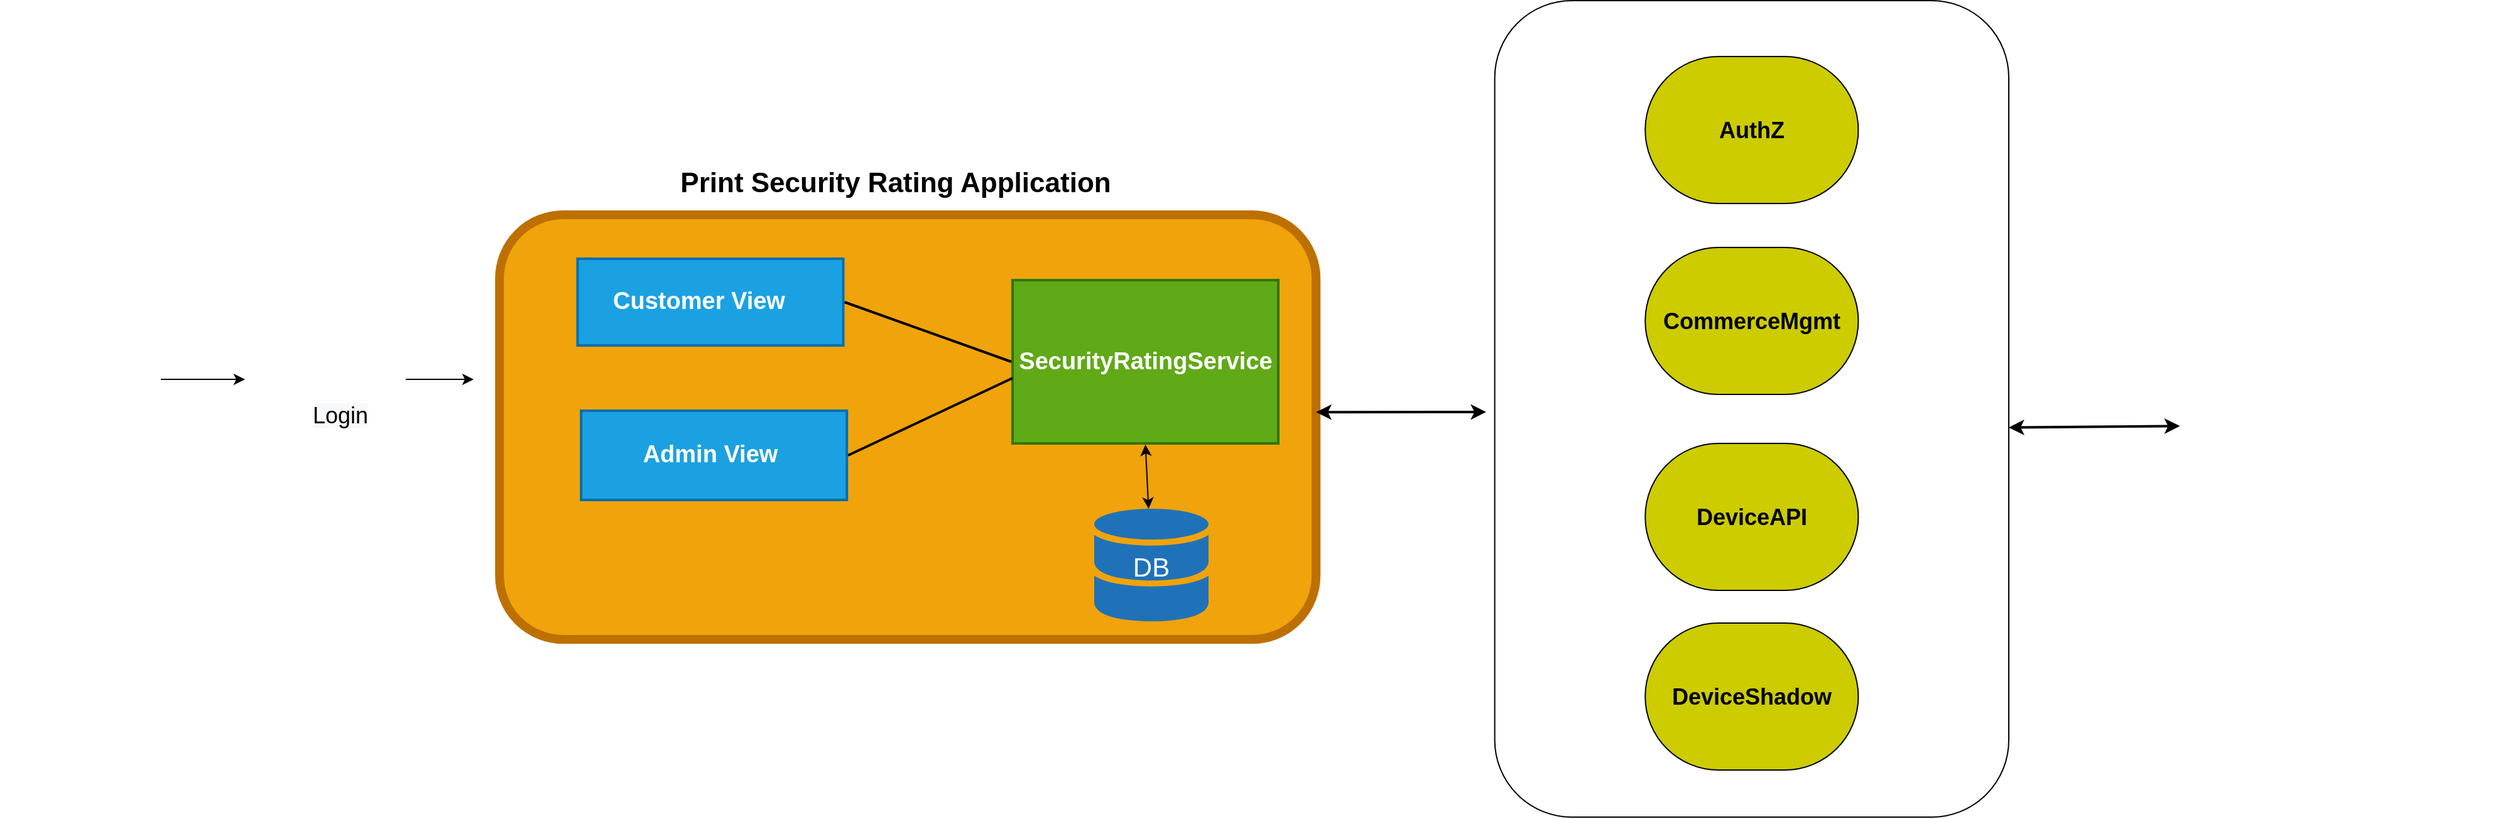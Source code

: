 <mxfile version="20.5.3" type="github">
  <diagram id="mmOVbtokAlxPiqpoXWGH" name="Page-1">
    <mxGraphModel dx="3220" dy="1323" grid="1" gridSize="13" guides="1" tooltips="1" connect="1" arrows="1" fold="1" page="1" pageScale="1" pageWidth="850" pageHeight="1100" math="0" shadow="0">
      <root>
        <mxCell id="0" />
        <mxCell id="1" parent="0" />
        <mxCell id="FBRyngB8Ks105Ayn_6fm-1" value="" style="shape=image;html=1;verticalAlign=top;verticalLabelPosition=bottom;labelBackgroundColor=#ffffff;imageAspect=0;aspect=fixed;image=https://cdn3.iconfinder.com/data/icons/snowish/128x128/devices/printer.png" parent="1" vertex="1">
          <mxGeometry x="1183" y="492.5" width="260" height="260" as="geometry" />
        </mxCell>
        <mxCell id="FBRyngB8Ks105Ayn_6fm-47" value="" style="rounded=1;whiteSpace=wrap;html=1;sketch=0;fontSize=18;strokeWidth=7;fillColor=#f0a30a;strokeColor=#BD7000;fontColor=#000000;" parent="1" vertex="1">
          <mxGeometry x="-148.4" y="468" width="650" height="338" as="geometry" />
        </mxCell>
        <mxCell id="FBRyngB8Ks105Ayn_6fm-48" value="" style="rounded=0;whiteSpace=wrap;html=1;sketch=0;strokeColor=#006EAF;fontSize=18;fillColor=#1ba1e2;strokeWidth=2;perimeterSpacing=1;fontColor=#ffffff;" parent="1" vertex="1">
          <mxGeometry x="-86.25" y="503" width="211.5" height="69" as="geometry" />
        </mxCell>
        <mxCell id="FBRyngB8Ks105Ayn_6fm-49" value="" style="rounded=0;whiteSpace=wrap;html=1;sketch=0;strokeColor=#006EAF;fontSize=18;fillColor=#1ba1e2;strokeWidth=2;perimeterSpacing=1;fontColor=#ffffff;" parent="1" vertex="1">
          <mxGeometry x="-83.4" y="624" width="211.5" height="71" as="geometry" />
        </mxCell>
        <mxCell id="FBRyngB8Ks105Ayn_6fm-50" value="&lt;p style=&quot;line-height: 140%;&quot;&gt;&lt;font color=&quot;#ffffff&quot; size=&quot;1&quot; style=&quot;&quot;&gt;&lt;b style=&quot;font-size: 19px;&quot;&gt;Admin View&lt;/b&gt;&lt;/font&gt;&lt;/p&gt;" style="text;html=1;strokeColor=none;fillColor=none;align=center;verticalAlign=middle;whiteSpace=wrap;rounded=0;sketch=0;" parent="1" vertex="1">
          <mxGeometry x="-52" y="624" width="143" height="71" as="geometry" />
        </mxCell>
        <mxCell id="FBRyngB8Ks105Ayn_6fm-51" value="&lt;p style=&quot;line-height: 140%;&quot;&gt;&lt;b style=&quot;&quot;&gt;&lt;font color=&quot;#ffffff&quot; style=&quot;font-size: 19px;&quot;&gt;Customer View&lt;/font&gt;&lt;/b&gt;&lt;/p&gt;" style="text;html=1;strokeColor=none;fillColor=none;align=center;verticalAlign=middle;whiteSpace=wrap;rounded=0;sketch=0;" parent="1" vertex="1">
          <mxGeometry x="-70.4" y="522.5" width="161.4" height="30" as="geometry" />
        </mxCell>
        <mxCell id="FBRyngB8Ks105Ayn_6fm-52" value="&lt;p style=&quot;line-height: 130%;&quot;&gt;&lt;font size=&quot;1&quot; style=&quot;&quot;&gt;&lt;span style=&quot;font-size: 22px;&quot;&gt;&lt;b style=&quot;&quot;&gt;Print Security Rating Application&lt;/b&gt;&lt;/span&gt;&lt;/font&gt;&lt;/p&gt;" style="text;html=1;strokeColor=none;fillColor=none;align=center;verticalAlign=middle;whiteSpace=wrap;rounded=0;sketch=0;" parent="1" vertex="1">
          <mxGeometry x="-15" y="429" width="364" height="30" as="geometry" />
        </mxCell>
        <mxCell id="uluYc-aOjMHXedr_TVlP-1" style="edgeStyle=orthogonalEdgeStyle;rounded=0;orthogonalLoop=1;jettySize=auto;html=1;entryX=1;entryY=0.5;entryDx=0;entryDy=0;fontSize=13;" edge="1" parent="1" source="FBRyngB8Ks105Ayn_6fm-55" target="FBRyngB8Ks105Ayn_6fm-56">
          <mxGeometry relative="1" as="geometry" />
        </mxCell>
        <mxCell id="FBRyngB8Ks105Ayn_6fm-55" value="" style="shape=image;html=1;verticalAlign=top;verticalLabelPosition=bottom;labelBackgroundColor=#ffffff;imageAspect=0;aspect=fixed;image=https://cdn1.iconfinder.com/data/icons/100-basic-for-user-interface/32/79-users-128.png;sketch=0;strokeColor=#000000;fontSize=18;fillColor=#9AC7BF;" parent="1" vertex="1">
          <mxGeometry x="-546" y="535" width="128" height="128" as="geometry" />
        </mxCell>
        <mxCell id="uluYc-aOjMHXedr_TVlP-14" style="edgeStyle=orthogonalEdgeStyle;rounded=0;orthogonalLoop=1;jettySize=auto;html=1;fontSize=13;fontColor=#000000;" edge="1" parent="1" source="FBRyngB8Ks105Ayn_6fm-56">
          <mxGeometry relative="1" as="geometry">
            <mxPoint x="-169" y="599.0" as="targetPoint" />
          </mxGeometry>
        </mxCell>
        <mxCell id="FBRyngB8Ks105Ayn_6fm-56" value="" style="shape=image;html=1;verticalAlign=top;verticalLabelPosition=bottom;labelBackgroundColor=#ffffff;imageAspect=0;aspect=fixed;image=https://cdn1.iconfinder.com/data/icons/heroicons-ui/24/login-128.png;sketch=0;strokeColor=#000000;fontSize=18;fillColor=#9AC7BF;direction=south;rotation=90;" parent="1" vertex="1">
          <mxGeometry x="-351" y="535" width="128" height="128" as="geometry" />
        </mxCell>
        <mxCell id="FBRyngB8Ks105Ayn_6fm-58" value="&lt;span style=&quot;color: rgb(0, 0, 0); font-family: Helvetica; font-size: 18px; font-style: normal; font-variant-ligatures: normal; font-variant-caps: normal; font-weight: 400; letter-spacing: normal; orphans: 2; text-align: center; text-indent: 0px; text-transform: none; widows: 2; word-spacing: 0px; -webkit-text-stroke-width: 0px; background-color: rgb(248, 249, 250); text-decoration-thickness: initial; text-decoration-style: initial; text-decoration-color: initial; float: none; display: inline !important;&quot;&gt;Login&lt;/span&gt;" style="text;whiteSpace=wrap;html=1;fontSize=18;" parent="1" vertex="1">
          <mxGeometry x="-299" y="611" width="143" height="52" as="geometry" />
        </mxCell>
        <mxCell id="FBRyngB8Ks105Ayn_6fm-59" value="&lt;p style=&quot;line-height: 140%;&quot;&gt;&lt;font style=&quot;font-size: 19px;&quot;&gt;&lt;b style=&quot;&quot;&gt;SecurityRatingService&lt;/b&gt;&lt;/font&gt;&lt;/p&gt;" style="rounded=0;whiteSpace=wrap;html=1;sketch=0;strokeColor=#2D7600;fontSize=18;fillColor=#60a917;strokeWidth=2;perimeterSpacing=1;fontColor=#ffffff;" parent="1" vertex="1">
          <mxGeometry x="260" y="520" width="211.5" height="130" as="geometry" />
        </mxCell>
        <mxCell id="FBRyngB8Ks105Ayn_6fm-79" value="&lt;font color=&quot;#000000&quot;&gt;&lt;b&gt;Authz&lt;/b&gt;&lt;/font&gt;" style="text;html=1;strokeColor=none;fillColor=none;align=center;verticalAlign=middle;whiteSpace=wrap;rounded=0;sketch=0;fontSize=21;fontColor=#660033;" parent="1" vertex="1">
          <mxGeometry x="949.0" y="722.5" width="60" height="30" as="geometry" />
        </mxCell>
        <mxCell id="FBRyngB8Ks105Ayn_6fm-88" value="" style="endArrow=classic;startArrow=classic;html=1;rounded=0;strokeWidth=2;fontSize=21;fontColor=#000000;targetPerimeterSpacing=6;sourcePerimeterSpacing=6;entryX=1;entryY=0.465;entryDx=0;entryDy=0;entryPerimeter=0;" parent="1" edge="1" target="FBRyngB8Ks105Ayn_6fm-47">
          <mxGeometry width="50" height="50" relative="1" as="geometry">
            <mxPoint x="637" y="625" as="sourcePoint" />
            <mxPoint x="425" y="897" as="targetPoint" />
          </mxGeometry>
        </mxCell>
        <mxCell id="FBRyngB8Ks105Ayn_6fm-94" value="&lt;font size=&quot;1&quot; style=&quot;&quot; color=&quot;#000000&quot;&gt;&lt;b style=&quot;font-size: 29px;&quot;&gt;Stratus&lt;/b&gt;&lt;/font&gt;" style="text;html=1;strokeColor=none;fillColor=none;align=center;verticalAlign=middle;whiteSpace=wrap;rounded=0;sketch=0;fontSize=21;fontColor=#FF66FF;" parent="1" vertex="1">
          <mxGeometry x="850" y="910" width="60" height="30" as="geometry" />
        </mxCell>
        <mxCell id="FBRyngB8Ks105Ayn_6fm-105" value="" style="sketch=0;shadow=0;dashed=0;html=1;strokeColor=none;labelPosition=center;verticalLabelPosition=bottom;verticalAlign=top;outlineConnect=0;align=center;shape=mxgraph.office.databases.database_mini_2;fillColor=#2072B8;labelBackgroundColor=none;strokeWidth=2;fontSize=22;fontColor=#009900;" parent="1" vertex="1">
          <mxGeometry x="325" y="702" width="91" height="91" as="geometry" />
        </mxCell>
        <mxCell id="FBRyngB8Ks105Ayn_6fm-106" value="&lt;font color=&quot;#ffffff&quot;&gt;DB&lt;/font&gt;" style="text;html=1;strokeColor=none;fillColor=none;align=center;verticalAlign=middle;whiteSpace=wrap;rounded=0;sketch=0;fontSize=21;fontColor=#FF66FF;" parent="1" vertex="1">
          <mxGeometry x="317.88" y="732.5" width="105.25" height="30" as="geometry" />
        </mxCell>
        <mxCell id="uluYc-aOjMHXedr_TVlP-8" value="" style="endArrow=none;html=1;rounded=0;strokeWidth=2;fontSize=18;exitX=0;exitY=0.5;exitDx=0;exitDy=0;entryX=1;entryY=0.5;entryDx=0;entryDy=0;" edge="1" parent="1" source="FBRyngB8Ks105Ayn_6fm-59" target="FBRyngB8Ks105Ayn_6fm-48">
          <mxGeometry width="50" height="50" relative="1" as="geometry">
            <mxPoint x="285" y="638.894" as="sourcePoint" />
            <mxPoint x="143" y="676" as="targetPoint" />
          </mxGeometry>
        </mxCell>
        <mxCell id="uluYc-aOjMHXedr_TVlP-12" value="" style="endArrow=none;html=1;rounded=0;strokeWidth=2;fontSize=18;entryX=1;entryY=0.5;entryDx=0;entryDy=0;" edge="1" parent="1" target="FBRyngB8Ks105Ayn_6fm-49">
          <mxGeometry width="50" height="50" relative="1" as="geometry">
            <mxPoint x="260" y="598" as="sourcePoint" />
            <mxPoint x="139.25" y="550.5" as="targetPoint" />
          </mxGeometry>
        </mxCell>
        <mxCell id="uluYc-aOjMHXedr_TVlP-17" value="" style="rounded=1;whiteSpace=wrap;html=1;strokeWidth=1;fontSize=13;" vertex="1" parent="1">
          <mxGeometry x="643.81" y="297.5" width="409.19" height="650" as="geometry" />
        </mxCell>
        <mxCell id="uluYc-aOjMHXedr_TVlP-20" value="&lt;font size=&quot;1&quot; style=&quot;&quot;&gt;&lt;b style=&quot;font-size: 18px;&quot;&gt;CommerceMgmt&lt;/b&gt;&lt;/font&gt;" style="html=1;dashed=0;whitespace=wrap;shape=mxgraph.dfd.start;strokeColor=#000000;strokeWidth=1;fontSize=13;fontColor=#000000;fillColor=#CCCC00;" vertex="1" parent="1">
          <mxGeometry x="763.6" y="494" width="169.62" height="117" as="geometry" />
        </mxCell>
        <mxCell id="uluYc-aOjMHXedr_TVlP-23" value="&lt;b&gt;&lt;font style=&quot;font-size: 18px;&quot;&gt;DeviceAPI&lt;/font&gt;&lt;/b&gt;" style="html=1;dashed=0;whitespace=wrap;shape=mxgraph.dfd.start;strokeColor=#000000;strokeWidth=1;fontSize=13;fontColor=#000000;fillColor=#CCCC00;" vertex="1" parent="1">
          <mxGeometry x="763.6" y="650" width="169.62" height="117" as="geometry" />
        </mxCell>
        <mxCell id="uluYc-aOjMHXedr_TVlP-24" value="&lt;b&gt;&lt;font style=&quot;font-size: 18px;&quot;&gt;DeviceShadow&lt;/font&gt;&lt;/b&gt;" style="html=1;dashed=0;whitespace=wrap;shape=mxgraph.dfd.start;strokeColor=#000000;strokeWidth=1;fontSize=13;fontColor=#000000;fillColor=#CCCC00;" vertex="1" parent="1">
          <mxGeometry x="763.6" y="793" width="169.62" height="117" as="geometry" />
        </mxCell>
        <mxCell id="uluYc-aOjMHXedr_TVlP-26" value="" style="endArrow=classic;startArrow=classic;html=1;rounded=0;strokeWidth=2;fontSize=21;fontColor=#000000;targetPerimeterSpacing=6;sourcePerimeterSpacing=6;entryX=1;entryY=0.465;entryDx=0;entryDy=0;entryPerimeter=0;" edge="1" parent="1">
          <mxGeometry width="50" height="50" relative="1" as="geometry">
            <mxPoint x="1189.19" y="636.17" as="sourcePoint" />
            <mxPoint x="1053.0" y="637.34" as="targetPoint" />
          </mxGeometry>
        </mxCell>
        <mxCell id="uluYc-aOjMHXedr_TVlP-31" value="&lt;font size=&quot;1&quot; style=&quot;&quot;&gt;&lt;b style=&quot;font-size: 18px;&quot;&gt;AuthZ&lt;/b&gt;&lt;/font&gt;" style="html=1;dashed=0;whitespace=wrap;shape=mxgraph.dfd.start;strokeColor=#000000;strokeWidth=1;fontSize=13;fontColor=#000000;fillColor=#CCCC00;" vertex="1" parent="1">
          <mxGeometry x="763.6" y="342" width="169.62" height="117" as="geometry" />
        </mxCell>
        <mxCell id="uluYc-aOjMHXedr_TVlP-33" value="" style="endArrow=classic;startArrow=classic;html=1;rounded=0;fontSize=21;fontColor=#000000;exitX=0.5;exitY=1;exitDx=0;exitDy=0;" edge="1" parent="1" source="FBRyngB8Ks105Ayn_6fm-59" target="FBRyngB8Ks105Ayn_6fm-105">
          <mxGeometry width="50" height="50" relative="1" as="geometry">
            <mxPoint x="429" y="583" as="sourcePoint" />
            <mxPoint x="479" y="533" as="targetPoint" />
          </mxGeometry>
        </mxCell>
      </root>
    </mxGraphModel>
  </diagram>
</mxfile>
